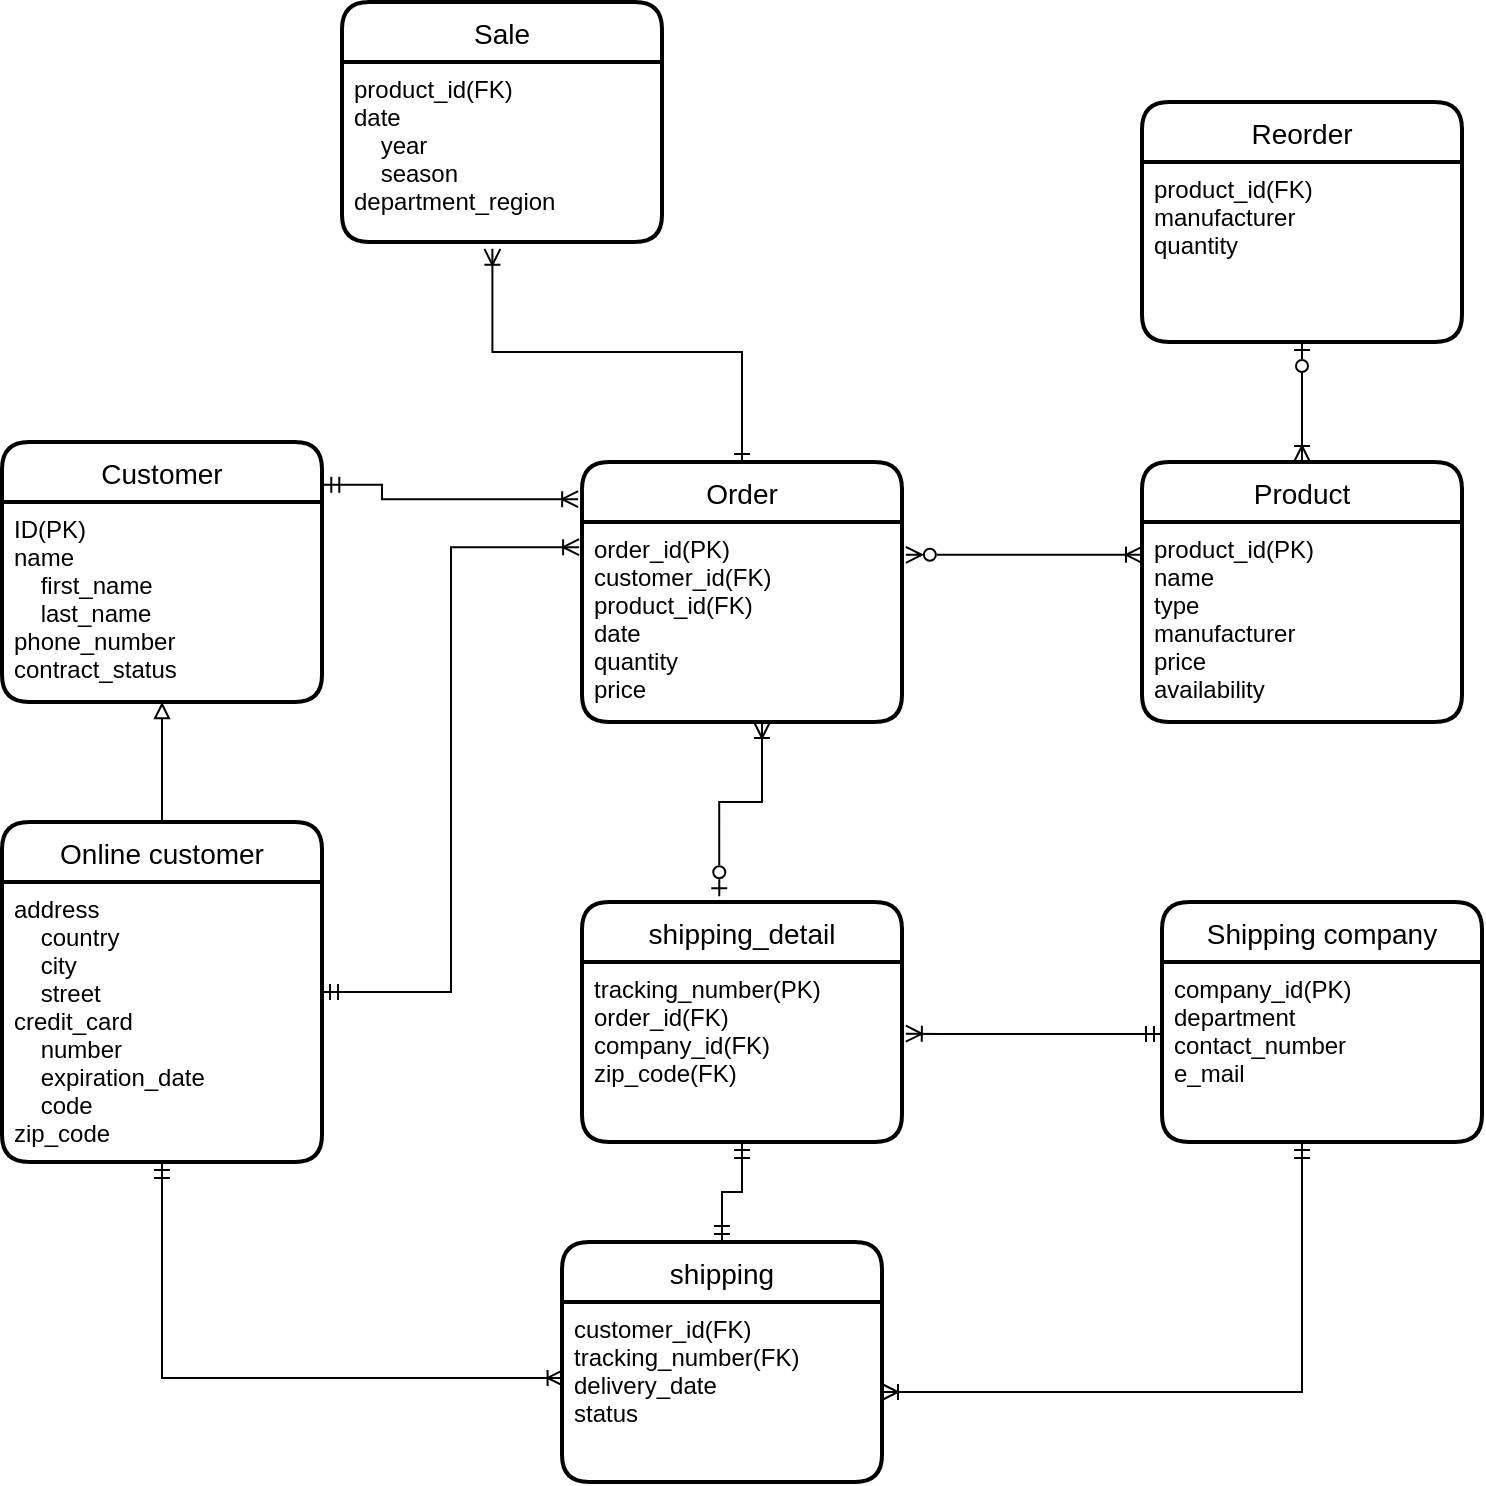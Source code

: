 <mxfile version="15.5.8" type="device"><diagram id="OpF_g1RPFu6IzOMAHNjZ" name="Page-1"><mxGraphModel dx="1539" dy="1568" grid="1" gridSize="10" guides="1" tooltips="1" connect="1" arrows="1" fold="1" page="1" pageScale="1" pageWidth="827" pageHeight="1169" math="0" shadow="0"><root><mxCell id="0"/><mxCell id="1" parent="0"/><mxCell id="DLmUiiPMK5dRCKJnczSG-72" style="edgeStyle=orthogonalEdgeStyle;rounded=0;orthogonalLoop=1;jettySize=auto;html=1;startArrow=ERoneToMany;startFill=0;endArrow=ERzeroToMany;endFill=0;entryX=1.012;entryY=0.164;entryDx=0;entryDy=0;entryPerimeter=0;" parent="1" source="DLmUiiPMK5dRCKJnczSG-1" target="DLmUiiPMK5dRCKJnczSG-17" edge="1"><mxGeometry relative="1" as="geometry"><mxPoint x="340" y="-15" as="targetPoint"/><Array as="points"><mxPoint x="370" y="-14"/></Array></mxGeometry></mxCell><mxCell id="DLmUiiPMK5dRCKJnczSG-1" value="Product" style="swimlane;childLayout=stackLayout;horizontal=1;startSize=30;horizontalStack=0;rounded=1;fontSize=14;fontStyle=0;strokeWidth=2;resizeParent=0;resizeLast=1;shadow=0;dashed=0;align=center;" parent="1" vertex="1"><mxGeometry x="430" y="-60" width="160" height="130" as="geometry"/></mxCell><mxCell id="DLmUiiPMK5dRCKJnczSG-2" value="product_id(PK)&#10;name&#10;type&#10;manufacturer&#10;price&#10;availability" style="align=left;strokeColor=none;fillColor=none;spacingLeft=4;fontSize=12;verticalAlign=top;resizable=0;rotatable=0;part=1;" parent="DLmUiiPMK5dRCKJnczSG-1" vertex="1"><mxGeometry y="30" width="160" height="100" as="geometry"/></mxCell><mxCell id="DLmUiiPMK5dRCKJnczSG-3" value="Customer" style="swimlane;childLayout=stackLayout;horizontal=1;startSize=30;horizontalStack=0;rounded=1;fontSize=14;fontStyle=0;strokeWidth=2;resizeParent=0;resizeLast=1;shadow=0;dashed=0;align=center;" parent="1" vertex="1"><mxGeometry x="-140" y="-70" width="160" height="130" as="geometry"/></mxCell><mxCell id="DLmUiiPMK5dRCKJnczSG-4" value="ID(PK)&#10;name&#10;    first_name&#10;    last_name&#10;phone_number&#10;contract_status" style="align=left;strokeColor=none;fillColor=none;spacingLeft=4;fontSize=12;verticalAlign=top;resizable=0;rotatable=0;part=1;" parent="DLmUiiPMK5dRCKJnczSG-3" vertex="1"><mxGeometry y="30" width="160" height="100" as="geometry"/></mxCell><mxCell id="DLmUiiPMK5dRCKJnczSG-9" style="rounded=0;orthogonalLoop=1;jettySize=auto;html=1;exitX=0.5;exitY=0;exitDx=0;exitDy=0;entryX=0.5;entryY=1;entryDx=0;entryDy=0;endArrow=block;endFill=0;" parent="1" source="DLmUiiPMK5dRCKJnczSG-7" target="DLmUiiPMK5dRCKJnczSG-4" edge="1"><mxGeometry relative="1" as="geometry"/></mxCell><mxCell id="DLmUiiPMK5dRCKJnczSG-62" style="edgeStyle=elbowEdgeStyle;rounded=0;orthogonalLoop=1;jettySize=auto;html=1;entryX=-0.009;entryY=0.126;entryDx=0;entryDy=0;entryPerimeter=0;startArrow=ERmandOne;startFill=0;endArrow=ERoneToMany;endFill=0;" parent="1" source="DLmUiiPMK5dRCKJnczSG-7" target="DLmUiiPMK5dRCKJnczSG-17" edge="1"><mxGeometry relative="1" as="geometry"/></mxCell><mxCell id="DLmUiiPMK5dRCKJnczSG-7" value="Online customer" style="swimlane;childLayout=stackLayout;horizontal=1;startSize=30;horizontalStack=0;rounded=1;fontSize=14;fontStyle=0;strokeWidth=2;resizeParent=0;resizeLast=1;shadow=0;dashed=0;align=center;" parent="1" vertex="1"><mxGeometry x="-140" y="120" width="160" height="170" as="geometry"/></mxCell><mxCell id="DLmUiiPMK5dRCKJnczSG-8" value="address&#10;    country&#10;    city&#10;    street&#10;credit_card   &#10;    number&#10;    expiration_date&#10;    code&#10;zip_code&#10;" style="align=left;strokeColor=none;fillColor=none;spacingLeft=4;fontSize=12;verticalAlign=top;resizable=0;rotatable=0;part=1;" parent="DLmUiiPMK5dRCKJnczSG-7" vertex="1"><mxGeometry y="30" width="160" height="140" as="geometry"/></mxCell><mxCell id="DLmUiiPMK5dRCKJnczSG-78" style="edgeStyle=orthogonalEdgeStyle;orthogonalLoop=1;jettySize=auto;html=1;entryX=0.47;entryY=1.038;entryDx=0;entryDy=0;entryPerimeter=0;startArrow=ERone;startFill=0;endArrow=ERoneToMany;endFill=0;rounded=0;" parent="1" source="DLmUiiPMK5dRCKJnczSG-16" target="DLmUiiPMK5dRCKJnczSG-75" edge="1"><mxGeometry relative="1" as="geometry"/></mxCell><mxCell id="DLmUiiPMK5dRCKJnczSG-16" value="Order" style="swimlane;childLayout=stackLayout;horizontal=1;startSize=30;horizontalStack=0;rounded=1;fontSize=14;fontStyle=0;strokeWidth=2;resizeParent=0;resizeLast=1;shadow=0;dashed=0;align=center;" parent="1" vertex="1"><mxGeometry x="150" y="-60" width="160" height="130" as="geometry"/></mxCell><mxCell id="DLmUiiPMK5dRCKJnczSG-17" value="order_id(PK)&#10;customer_id(FK)&#10;product_id(FK)&#10;date&#10;quantity&#10;price" style="align=left;strokeColor=none;fillColor=none;spacingLeft=4;fontSize=12;verticalAlign=top;resizable=0;rotatable=0;part=1;" parent="DLmUiiPMK5dRCKJnczSG-16" vertex="1"><mxGeometry y="30" width="160" height="100" as="geometry"/></mxCell><mxCell id="DLmUiiPMK5dRCKJnczSG-55" value="Shipping company" style="swimlane;childLayout=stackLayout;horizontal=1;startSize=30;horizontalStack=0;rounded=1;fontSize=14;fontStyle=0;strokeWidth=2;resizeParent=0;resizeLast=1;shadow=0;dashed=0;align=center;" parent="1" vertex="1"><mxGeometry x="440" y="160" width="160" height="120" as="geometry"/></mxCell><mxCell id="DLmUiiPMK5dRCKJnczSG-56" value="company_id(PK)&#10;department&#10;contact_number&#10;e_mail" style="align=left;strokeColor=none;fillColor=none;spacingLeft=4;fontSize=12;verticalAlign=top;resizable=0;rotatable=0;part=1;" parent="DLmUiiPMK5dRCKJnczSG-55" vertex="1"><mxGeometry y="30" width="160" height="90" as="geometry"/></mxCell><mxCell id="DLmUiiPMK5dRCKJnczSG-61" style="edgeStyle=elbowEdgeStyle;rounded=0;orthogonalLoop=1;jettySize=auto;html=1;entryX=-0.012;entryY=0.143;entryDx=0;entryDy=0;endArrow=ERoneToMany;endFill=0;exitX=1.004;exitY=0.164;exitDx=0;exitDy=0;exitPerimeter=0;startArrow=ERmandOne;startFill=0;entryPerimeter=0;" parent="1" source="DLmUiiPMK5dRCKJnczSG-3" target="DLmUiiPMK5dRCKJnczSG-16" edge="1"><mxGeometry relative="1" as="geometry"><Array as="points"><mxPoint x="50" y="-41"/><mxPoint x="70" y="-50"/><mxPoint x="120" y="-30"/></Array></mxGeometry></mxCell><mxCell id="DLmUiiPMK5dRCKJnczSG-88" style="edgeStyle=orthogonalEdgeStyle;rounded=0;orthogonalLoop=1;jettySize=auto;html=1;entryX=0.5;entryY=0;entryDx=0;entryDy=0;startArrow=ERmandOne;startFill=0;endArrow=ERmandOne;endFill=0;" parent="1" source="DLmUiiPMK5dRCKJnczSG-64" target="DLmUiiPMK5dRCKJnczSG-86" edge="1"><mxGeometry relative="1" as="geometry"/></mxCell><mxCell id="DLmUiiPMK5dRCKJnczSG-64" value="shipping_detail" style="swimlane;childLayout=stackLayout;horizontal=1;startSize=30;horizontalStack=0;rounded=1;fontSize=14;fontStyle=0;strokeWidth=2;resizeParent=0;resizeLast=1;shadow=0;dashed=0;align=center;" parent="1" vertex="1"><mxGeometry x="150" y="160" width="160" height="120" as="geometry"/></mxCell><mxCell id="DLmUiiPMK5dRCKJnczSG-65" value="tracking_number(PK)&#10;order_id(FK)&#10;company_id(FK)&#10;zip_code(FK)&#10;    " style="align=left;strokeColor=none;fillColor=none;spacingLeft=4;fontSize=12;verticalAlign=top;resizable=0;rotatable=0;part=1;" parent="DLmUiiPMK5dRCKJnczSG-64" vertex="1"><mxGeometry y="30" width="160" height="90" as="geometry"/></mxCell><mxCell id="DLmUiiPMK5dRCKJnczSG-67" style="edgeStyle=orthogonalEdgeStyle;rounded=0;orthogonalLoop=1;jettySize=auto;html=1;entryX=1.012;entryY=0.398;entryDx=0;entryDy=0;entryPerimeter=0;startArrow=ERmandOne;startFill=0;endArrow=ERoneToMany;endFill=0;" parent="1" source="DLmUiiPMK5dRCKJnczSG-56" target="DLmUiiPMK5dRCKJnczSG-65" edge="1"><mxGeometry relative="1" as="geometry"><Array as="points"><mxPoint x="330" y="226"/><mxPoint x="330" y="226"/></Array></mxGeometry></mxCell><mxCell id="DLmUiiPMK5dRCKJnczSG-68" style="edgeStyle=orthogonalEdgeStyle;rounded=0;orthogonalLoop=1;jettySize=auto;html=1;entryX=0.429;entryY=-0.024;entryDx=0;entryDy=0;entryPerimeter=0;startArrow=ERoneToMany;startFill=0;endArrow=ERzeroToOne;endFill=0;" parent="1" source="DLmUiiPMK5dRCKJnczSG-17" target="DLmUiiPMK5dRCKJnczSG-64" edge="1"><mxGeometry relative="1" as="geometry"><Array as="points"><mxPoint x="240" y="110"/><mxPoint x="219" y="110"/></Array></mxGeometry></mxCell><mxCell id="DLmUiiPMK5dRCKJnczSG-74" value="Sale" style="swimlane;childLayout=stackLayout;horizontal=1;startSize=30;horizontalStack=0;rounded=1;fontSize=14;fontStyle=0;strokeWidth=2;resizeParent=0;resizeLast=1;shadow=0;dashed=0;align=center;" parent="1" vertex="1"><mxGeometry x="30" y="-290" width="160" height="120" as="geometry"/></mxCell><mxCell id="DLmUiiPMK5dRCKJnczSG-75" value="product_id(FK)&#10;date&#10;    year&#10;    season&#10;department_region&#10;&#10;" style="align=left;strokeColor=none;fillColor=none;spacingLeft=4;fontSize=12;verticalAlign=top;resizable=0;rotatable=0;part=1;" parent="DLmUiiPMK5dRCKJnczSG-74" vertex="1"><mxGeometry y="30" width="160" height="90" as="geometry"/></mxCell><mxCell id="DLmUiiPMK5dRCKJnczSG-86" value="shipping" style="swimlane;childLayout=stackLayout;horizontal=1;startSize=30;horizontalStack=0;rounded=1;fontSize=14;fontStyle=0;strokeWidth=2;resizeParent=0;resizeLast=1;shadow=0;dashed=0;align=center;" parent="1" vertex="1"><mxGeometry x="140" y="330" width="160" height="120" as="geometry"/></mxCell><mxCell id="DLmUiiPMK5dRCKJnczSG-87" value="customer_id(FK)&#10;tracking_number(FK)&#10;delivery_date&#10;status" style="align=left;strokeColor=none;fillColor=none;spacingLeft=4;fontSize=12;verticalAlign=top;resizable=0;rotatable=0;part=1;" parent="DLmUiiPMK5dRCKJnczSG-86" vertex="1"><mxGeometry y="30" width="160" height="90" as="geometry"/></mxCell><mxCell id="DLmUiiPMK5dRCKJnczSG-89" style="edgeStyle=orthogonalEdgeStyle;rounded=0;orthogonalLoop=1;jettySize=auto;html=1;entryX=0.005;entryY=0.422;entryDx=0;entryDy=0;entryPerimeter=0;startArrow=ERmandOne;startFill=0;endArrow=ERoneToMany;endFill=0;exitX=0.5;exitY=1;exitDx=0;exitDy=0;" parent="1" source="DLmUiiPMK5dRCKJnczSG-8" target="DLmUiiPMK5dRCKJnczSG-87" edge="1"><mxGeometry relative="1" as="geometry"/></mxCell><mxCell id="DLmUiiPMK5dRCKJnczSG-90" style="edgeStyle=orthogonalEdgeStyle;rounded=0;orthogonalLoop=1;jettySize=auto;html=1;entryX=1;entryY=0.5;entryDx=0;entryDy=0;startArrow=ERmandOne;startFill=0;endArrow=ERoneToMany;endFill=0;" parent="1" source="DLmUiiPMK5dRCKJnczSG-56" target="DLmUiiPMK5dRCKJnczSG-87" edge="1"><mxGeometry relative="1" as="geometry"><Array as="points"><mxPoint x="510" y="405"/></Array></mxGeometry></mxCell><mxCell id="HPN2Zlkus-4-UeTwHb5p-3" style="edgeStyle=orthogonalEdgeStyle;rounded=0;orthogonalLoop=1;jettySize=auto;html=1;entryX=0.5;entryY=0;entryDx=0;entryDy=0;startArrow=ERzeroToOne;endArrow=ERoneToMany;endFill=0;startFill=0;" edge="1" parent="1" source="HPN2Zlkus-4-UeTwHb5p-7" target="DLmUiiPMK5dRCKJnczSG-1"><mxGeometry relative="1" as="geometry"/></mxCell><mxCell id="HPN2Zlkus-4-UeTwHb5p-7" value="Reorder" style="swimlane;childLayout=stackLayout;horizontal=1;startSize=30;horizontalStack=0;rounded=1;fontSize=14;fontStyle=0;strokeWidth=2;resizeParent=0;resizeLast=1;shadow=0;dashed=0;align=center;" vertex="1" parent="1"><mxGeometry x="430" y="-240" width="160" height="120" as="geometry"/></mxCell><mxCell id="HPN2Zlkus-4-UeTwHb5p-8" value="product_id(FK)&#10;manufacturer&#10;quantity" style="align=left;strokeColor=none;fillColor=none;spacingLeft=4;fontSize=12;verticalAlign=top;resizable=0;rotatable=0;part=1;" vertex="1" parent="HPN2Zlkus-4-UeTwHb5p-7"><mxGeometry y="30" width="160" height="90" as="geometry"/></mxCell></root></mxGraphModel></diagram></mxfile>